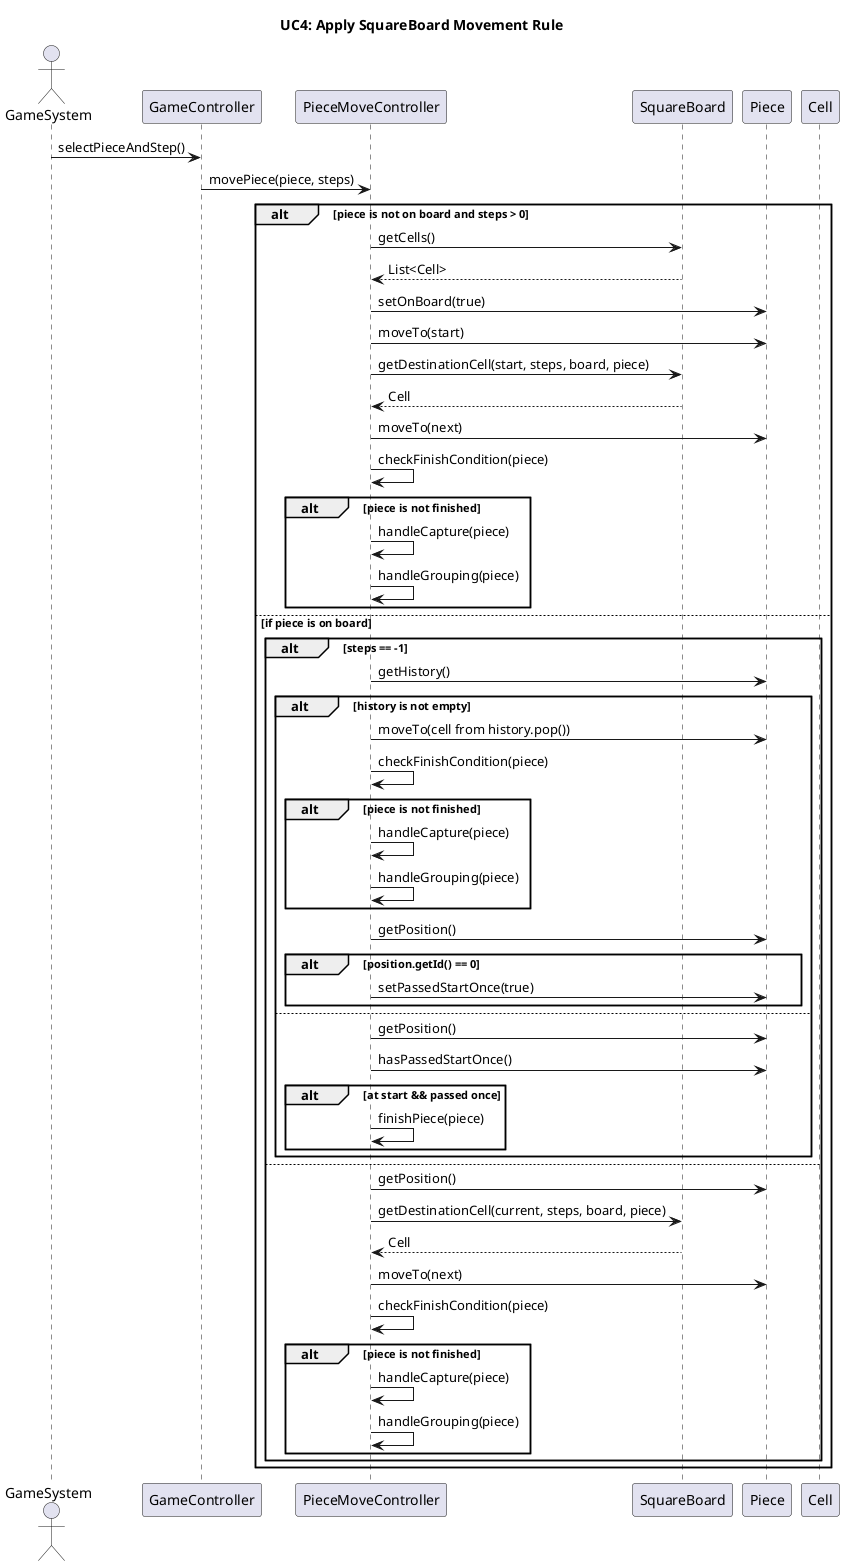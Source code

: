 @startuml
title UC4: Apply SquareBoard Movement Rule

actor GameSystem
participant GameController
participant PieceMoveController
participant SquareBoard
participant Piece
participant Cell

GameSystem -> GameController : selectPieceAndStep()
GameController -> PieceMoveController : movePiece(piece, steps)

alt piece is not on board and steps > 0
    PieceMoveController -> SquareBoard : getCells()
    SquareBoard --> PieceMoveController : List<Cell>
    PieceMoveController -> Piece : setOnBoard(true)
    PieceMoveController -> Piece : moveTo(start)

    PieceMoveController -> SquareBoard : getDestinationCell(start, steps, board, piece)
    SquareBoard --> PieceMoveController : Cell
    PieceMoveController -> Piece : moveTo(next)
    PieceMoveController -> PieceMoveController : checkFinishCondition(piece)
    alt piece is not finished
        PieceMoveController -> PieceMoveController : handleCapture(piece)
        PieceMoveController -> PieceMoveController : handleGrouping(piece)
    end

else if piece is on board
    alt steps == -1
        PieceMoveController -> Piece : getHistory()
        alt history is not empty
            PieceMoveController -> Piece : moveTo(cell from history.pop())
            PieceMoveController -> PieceMoveController : checkFinishCondition(piece)
            alt piece is not finished
                PieceMoveController -> PieceMoveController : handleCapture(piece)
                PieceMoveController -> PieceMoveController : handleGrouping(piece)
            end
            PieceMoveController -> Piece : getPosition()
            alt position.getId() == 0
                PieceMoveController -> Piece : setPassedStartOnce(true)
            end
        else
            PieceMoveController -> Piece : getPosition()
            PieceMoveController -> Piece : hasPassedStartOnce()
            alt at start && passed once
                PieceMoveController -> PieceMoveController : finishPiece(piece)
            end
        end
    else
        PieceMoveController -> Piece : getPosition()
        PieceMoveController -> SquareBoard : getDestinationCell(current, steps, board, piece)
        SquareBoard --> PieceMoveController : Cell
        PieceMoveController -> Piece : moveTo(next)
        PieceMoveController -> PieceMoveController : checkFinishCondition(piece)
        alt piece is not finished
            PieceMoveController -> PieceMoveController : handleCapture(piece)
            PieceMoveController -> PieceMoveController : handleGrouping(piece)
        end
    end
end

@enduml
